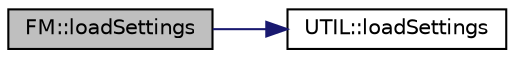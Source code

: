 digraph "FM::loadSettings"
{
 // INTERACTIVE_SVG=YES
 // LATEX_PDF_SIZE
  edge [fontname="Helvetica",fontsize="10",labelfontname="Helvetica",labelfontsize="10"];
  node [fontname="Helvetica",fontsize="10",shape=record];
  rankdir="LR";
  Node414 [label="FM::loadSettings",height=0.2,width=0.4,color="black", fillcolor="grey75", style="filled", fontcolor="black",tooltip=" "];
  Node414 -> Node415 [color="midnightblue",fontsize="10",style="solid",fontname="Helvetica"];
  Node415 [label="UTIL::loadSettings",height=0.2,width=0.4,color="black", fillcolor="white", style="filled",URL="$namespace_u_t_i_l.html#acf2a523c9fa1c59b3738a1afd061607c",tooltip=" "];
}
